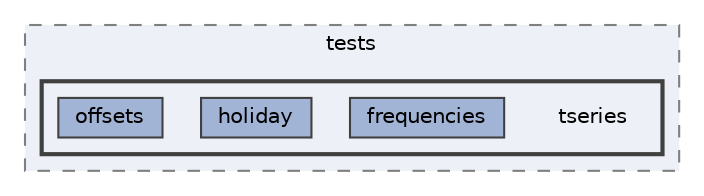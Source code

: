 digraph "/home/jam/Research/IRES-2025/dev/src/llm-scripts/testing/hypothesis-testing/hyp-env/lib/python3.12/site-packages/pandas/tests/tseries"
{
 // LATEX_PDF_SIZE
  bgcolor="transparent";
  edge [fontname=Helvetica,fontsize=10,labelfontname=Helvetica,labelfontsize=10];
  node [fontname=Helvetica,fontsize=10,shape=box,height=0.2,width=0.4];
  compound=true
  subgraph clusterdir_710a1cc500e45608596adbf556059cf7 {
    graph [ bgcolor="#edf0f7", pencolor="grey50", label="tests", fontname=Helvetica,fontsize=10 style="filled,dashed", URL="dir_710a1cc500e45608596adbf556059cf7.html",tooltip=""]
  subgraph clusterdir_d865a6aafd28c851d5a626289f0ab6ec {
    graph [ bgcolor="#edf0f7", pencolor="grey25", label="", fontname=Helvetica,fontsize=10 style="filled,bold", URL="dir_d865a6aafd28c851d5a626289f0ab6ec.html",tooltip=""]
    dir_d865a6aafd28c851d5a626289f0ab6ec [shape=plaintext, label="tseries"];
  dir_a62b94a007832b569251d2de3465c5d7 [label="frequencies", fillcolor="#a2b4d6", color="grey25", style="filled", URL="dir_a62b94a007832b569251d2de3465c5d7.html",tooltip=""];
  dir_b7fffa9d11979d5b242e7617c76b153d [label="holiday", fillcolor="#a2b4d6", color="grey25", style="filled", URL="dir_b7fffa9d11979d5b242e7617c76b153d.html",tooltip=""];
  dir_0329e2c61f0e1dfe075345cb5be4748f [label="offsets", fillcolor="#a2b4d6", color="grey25", style="filled", URL="dir_0329e2c61f0e1dfe075345cb5be4748f.html",tooltip=""];
  }
  }
}
